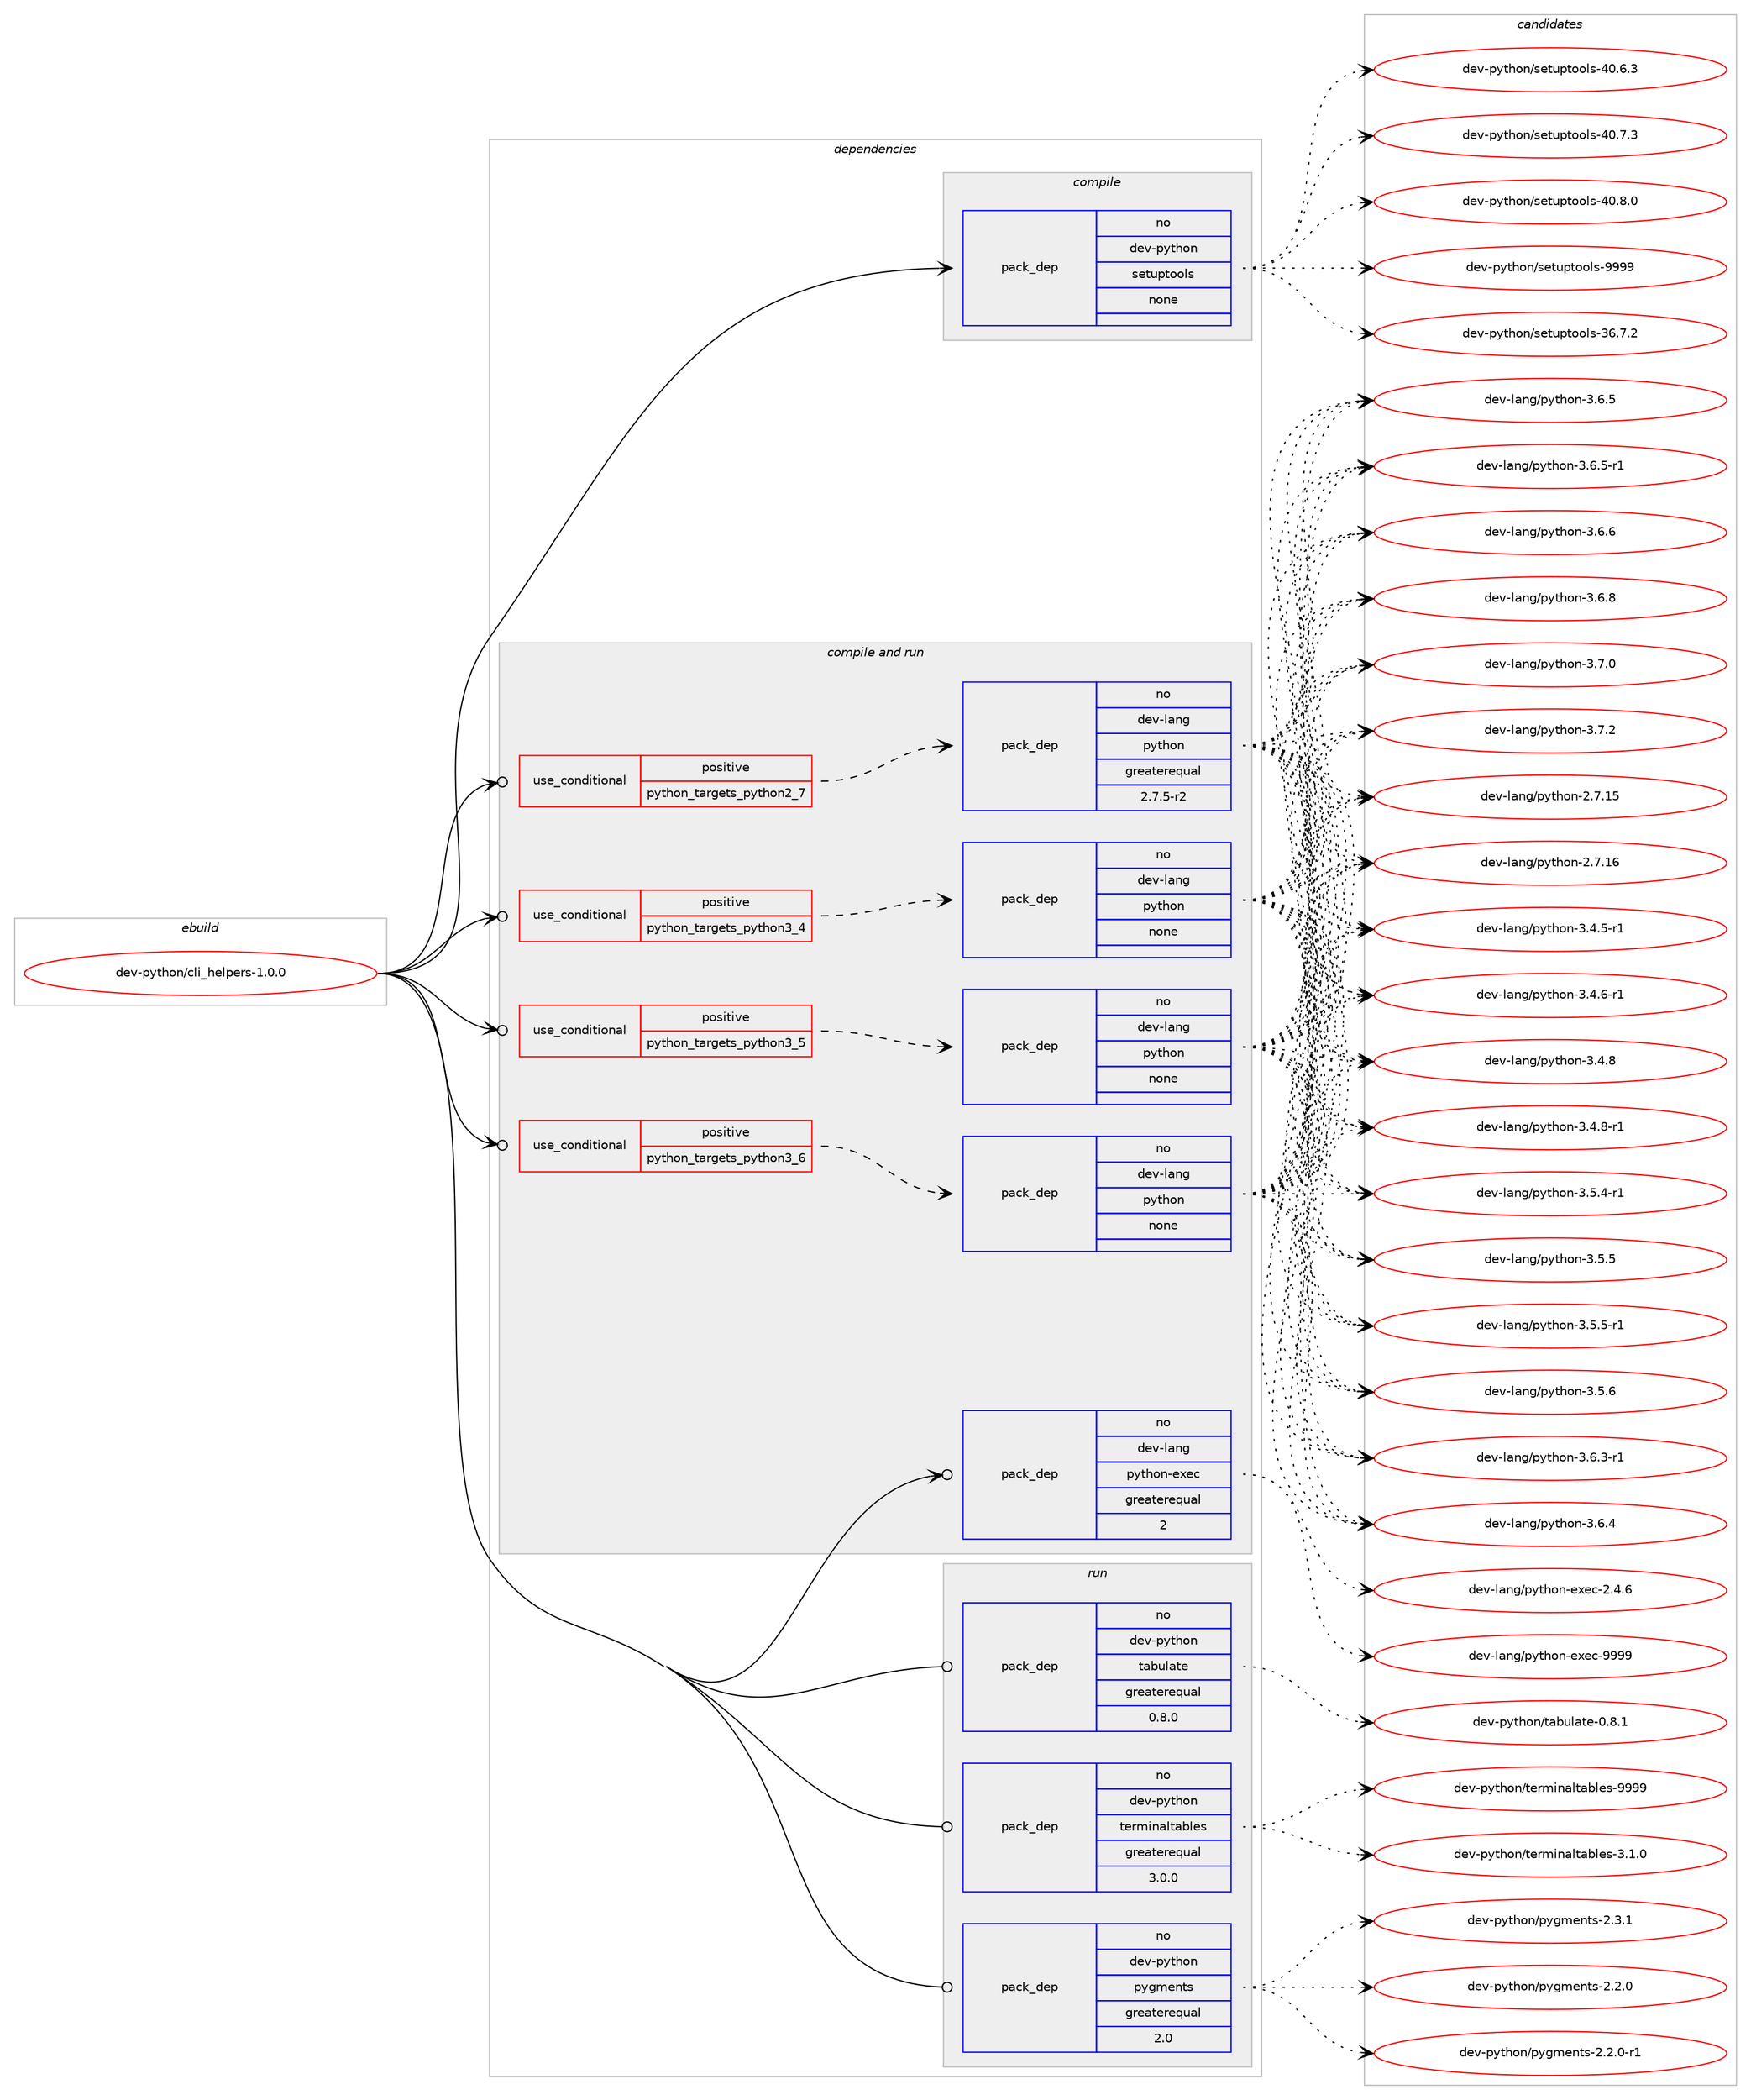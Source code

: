 digraph prolog {

# *************
# Graph options
# *************

newrank=true;
concentrate=true;
compound=true;
graph [rankdir=LR,fontname=Helvetica,fontsize=10,ranksep=1.5];#, ranksep=2.5, nodesep=0.2];
edge  [arrowhead=vee];
node  [fontname=Helvetica,fontsize=10];

# **********
# The ebuild
# **********

subgraph cluster_leftcol {
color=gray;
rank=same;
label=<<i>ebuild</i>>;
id [label="dev-python/cli_helpers-1.0.0", color=red, width=4, href="../dev-python/cli_helpers-1.0.0.svg"];
}

# ****************
# The dependencies
# ****************

subgraph cluster_midcol {
color=gray;
label=<<i>dependencies</i>>;
subgraph cluster_compile {
fillcolor="#eeeeee";
style=filled;
label=<<i>compile</i>>;
subgraph pack1007755 {
dependency1403368 [label=<<TABLE BORDER="0" CELLBORDER="1" CELLSPACING="0" CELLPADDING="4" WIDTH="220"><TR><TD ROWSPAN="6" CELLPADDING="30">pack_dep</TD></TR><TR><TD WIDTH="110">no</TD></TR><TR><TD>dev-python</TD></TR><TR><TD>setuptools</TD></TR><TR><TD>none</TD></TR><TR><TD></TD></TR></TABLE>>, shape=none, color=blue];
}
id:e -> dependency1403368:w [weight=20,style="solid",arrowhead="vee"];
}
subgraph cluster_compileandrun {
fillcolor="#eeeeee";
style=filled;
label=<<i>compile and run</i>>;
subgraph cond372378 {
dependency1403369 [label=<<TABLE BORDER="0" CELLBORDER="1" CELLSPACING="0" CELLPADDING="4"><TR><TD ROWSPAN="3" CELLPADDING="10">use_conditional</TD></TR><TR><TD>positive</TD></TR><TR><TD>python_targets_python2_7</TD></TR></TABLE>>, shape=none, color=red];
subgraph pack1007756 {
dependency1403370 [label=<<TABLE BORDER="0" CELLBORDER="1" CELLSPACING="0" CELLPADDING="4" WIDTH="220"><TR><TD ROWSPAN="6" CELLPADDING="30">pack_dep</TD></TR><TR><TD WIDTH="110">no</TD></TR><TR><TD>dev-lang</TD></TR><TR><TD>python</TD></TR><TR><TD>greaterequal</TD></TR><TR><TD>2.7.5-r2</TD></TR></TABLE>>, shape=none, color=blue];
}
dependency1403369:e -> dependency1403370:w [weight=20,style="dashed",arrowhead="vee"];
}
id:e -> dependency1403369:w [weight=20,style="solid",arrowhead="odotvee"];
subgraph cond372379 {
dependency1403371 [label=<<TABLE BORDER="0" CELLBORDER="1" CELLSPACING="0" CELLPADDING="4"><TR><TD ROWSPAN="3" CELLPADDING="10">use_conditional</TD></TR><TR><TD>positive</TD></TR><TR><TD>python_targets_python3_4</TD></TR></TABLE>>, shape=none, color=red];
subgraph pack1007757 {
dependency1403372 [label=<<TABLE BORDER="0" CELLBORDER="1" CELLSPACING="0" CELLPADDING="4" WIDTH="220"><TR><TD ROWSPAN="6" CELLPADDING="30">pack_dep</TD></TR><TR><TD WIDTH="110">no</TD></TR><TR><TD>dev-lang</TD></TR><TR><TD>python</TD></TR><TR><TD>none</TD></TR><TR><TD></TD></TR></TABLE>>, shape=none, color=blue];
}
dependency1403371:e -> dependency1403372:w [weight=20,style="dashed",arrowhead="vee"];
}
id:e -> dependency1403371:w [weight=20,style="solid",arrowhead="odotvee"];
subgraph cond372380 {
dependency1403373 [label=<<TABLE BORDER="0" CELLBORDER="1" CELLSPACING="0" CELLPADDING="4"><TR><TD ROWSPAN="3" CELLPADDING="10">use_conditional</TD></TR><TR><TD>positive</TD></TR><TR><TD>python_targets_python3_5</TD></TR></TABLE>>, shape=none, color=red];
subgraph pack1007758 {
dependency1403374 [label=<<TABLE BORDER="0" CELLBORDER="1" CELLSPACING="0" CELLPADDING="4" WIDTH="220"><TR><TD ROWSPAN="6" CELLPADDING="30">pack_dep</TD></TR><TR><TD WIDTH="110">no</TD></TR><TR><TD>dev-lang</TD></TR><TR><TD>python</TD></TR><TR><TD>none</TD></TR><TR><TD></TD></TR></TABLE>>, shape=none, color=blue];
}
dependency1403373:e -> dependency1403374:w [weight=20,style="dashed",arrowhead="vee"];
}
id:e -> dependency1403373:w [weight=20,style="solid",arrowhead="odotvee"];
subgraph cond372381 {
dependency1403375 [label=<<TABLE BORDER="0" CELLBORDER="1" CELLSPACING="0" CELLPADDING="4"><TR><TD ROWSPAN="3" CELLPADDING="10">use_conditional</TD></TR><TR><TD>positive</TD></TR><TR><TD>python_targets_python3_6</TD></TR></TABLE>>, shape=none, color=red];
subgraph pack1007759 {
dependency1403376 [label=<<TABLE BORDER="0" CELLBORDER="1" CELLSPACING="0" CELLPADDING="4" WIDTH="220"><TR><TD ROWSPAN="6" CELLPADDING="30">pack_dep</TD></TR><TR><TD WIDTH="110">no</TD></TR><TR><TD>dev-lang</TD></TR><TR><TD>python</TD></TR><TR><TD>none</TD></TR><TR><TD></TD></TR></TABLE>>, shape=none, color=blue];
}
dependency1403375:e -> dependency1403376:w [weight=20,style="dashed",arrowhead="vee"];
}
id:e -> dependency1403375:w [weight=20,style="solid",arrowhead="odotvee"];
subgraph pack1007760 {
dependency1403377 [label=<<TABLE BORDER="0" CELLBORDER="1" CELLSPACING="0" CELLPADDING="4" WIDTH="220"><TR><TD ROWSPAN="6" CELLPADDING="30">pack_dep</TD></TR><TR><TD WIDTH="110">no</TD></TR><TR><TD>dev-lang</TD></TR><TR><TD>python-exec</TD></TR><TR><TD>greaterequal</TD></TR><TR><TD>2</TD></TR></TABLE>>, shape=none, color=blue];
}
id:e -> dependency1403377:w [weight=20,style="solid",arrowhead="odotvee"];
}
subgraph cluster_run {
fillcolor="#eeeeee";
style=filled;
label=<<i>run</i>>;
subgraph pack1007761 {
dependency1403378 [label=<<TABLE BORDER="0" CELLBORDER="1" CELLSPACING="0" CELLPADDING="4" WIDTH="220"><TR><TD ROWSPAN="6" CELLPADDING="30">pack_dep</TD></TR><TR><TD WIDTH="110">no</TD></TR><TR><TD>dev-python</TD></TR><TR><TD>pygments</TD></TR><TR><TD>greaterequal</TD></TR><TR><TD>2.0</TD></TR></TABLE>>, shape=none, color=blue];
}
id:e -> dependency1403378:w [weight=20,style="solid",arrowhead="odot"];
subgraph pack1007762 {
dependency1403379 [label=<<TABLE BORDER="0" CELLBORDER="1" CELLSPACING="0" CELLPADDING="4" WIDTH="220"><TR><TD ROWSPAN="6" CELLPADDING="30">pack_dep</TD></TR><TR><TD WIDTH="110">no</TD></TR><TR><TD>dev-python</TD></TR><TR><TD>tabulate</TD></TR><TR><TD>greaterequal</TD></TR><TR><TD>0.8.0</TD></TR></TABLE>>, shape=none, color=blue];
}
id:e -> dependency1403379:w [weight=20,style="solid",arrowhead="odot"];
subgraph pack1007763 {
dependency1403380 [label=<<TABLE BORDER="0" CELLBORDER="1" CELLSPACING="0" CELLPADDING="4" WIDTH="220"><TR><TD ROWSPAN="6" CELLPADDING="30">pack_dep</TD></TR><TR><TD WIDTH="110">no</TD></TR><TR><TD>dev-python</TD></TR><TR><TD>terminaltables</TD></TR><TR><TD>greaterequal</TD></TR><TR><TD>3.0.0</TD></TR></TABLE>>, shape=none, color=blue];
}
id:e -> dependency1403380:w [weight=20,style="solid",arrowhead="odot"];
}
}

# **************
# The candidates
# **************

subgraph cluster_choices {
rank=same;
color=gray;
label=<<i>candidates</i>>;

subgraph choice1007755 {
color=black;
nodesep=1;
choice100101118451121211161041111104711510111611711211611111110811545515446554650 [label="dev-python/setuptools-36.7.2", color=red, width=4,href="../dev-python/setuptools-36.7.2.svg"];
choice100101118451121211161041111104711510111611711211611111110811545524846544651 [label="dev-python/setuptools-40.6.3", color=red, width=4,href="../dev-python/setuptools-40.6.3.svg"];
choice100101118451121211161041111104711510111611711211611111110811545524846554651 [label="dev-python/setuptools-40.7.3", color=red, width=4,href="../dev-python/setuptools-40.7.3.svg"];
choice100101118451121211161041111104711510111611711211611111110811545524846564648 [label="dev-python/setuptools-40.8.0", color=red, width=4,href="../dev-python/setuptools-40.8.0.svg"];
choice10010111845112121116104111110471151011161171121161111111081154557575757 [label="dev-python/setuptools-9999", color=red, width=4,href="../dev-python/setuptools-9999.svg"];
dependency1403368:e -> choice100101118451121211161041111104711510111611711211611111110811545515446554650:w [style=dotted,weight="100"];
dependency1403368:e -> choice100101118451121211161041111104711510111611711211611111110811545524846544651:w [style=dotted,weight="100"];
dependency1403368:e -> choice100101118451121211161041111104711510111611711211611111110811545524846554651:w [style=dotted,weight="100"];
dependency1403368:e -> choice100101118451121211161041111104711510111611711211611111110811545524846564648:w [style=dotted,weight="100"];
dependency1403368:e -> choice10010111845112121116104111110471151011161171121161111111081154557575757:w [style=dotted,weight="100"];
}
subgraph choice1007756 {
color=black;
nodesep=1;
choice10010111845108971101034711212111610411111045504655464953 [label="dev-lang/python-2.7.15", color=red, width=4,href="../dev-lang/python-2.7.15.svg"];
choice10010111845108971101034711212111610411111045504655464954 [label="dev-lang/python-2.7.16", color=red, width=4,href="../dev-lang/python-2.7.16.svg"];
choice1001011184510897110103471121211161041111104551465246534511449 [label="dev-lang/python-3.4.5-r1", color=red, width=4,href="../dev-lang/python-3.4.5-r1.svg"];
choice1001011184510897110103471121211161041111104551465246544511449 [label="dev-lang/python-3.4.6-r1", color=red, width=4,href="../dev-lang/python-3.4.6-r1.svg"];
choice100101118451089711010347112121116104111110455146524656 [label="dev-lang/python-3.4.8", color=red, width=4,href="../dev-lang/python-3.4.8.svg"];
choice1001011184510897110103471121211161041111104551465246564511449 [label="dev-lang/python-3.4.8-r1", color=red, width=4,href="../dev-lang/python-3.4.8-r1.svg"];
choice1001011184510897110103471121211161041111104551465346524511449 [label="dev-lang/python-3.5.4-r1", color=red, width=4,href="../dev-lang/python-3.5.4-r1.svg"];
choice100101118451089711010347112121116104111110455146534653 [label="dev-lang/python-3.5.5", color=red, width=4,href="../dev-lang/python-3.5.5.svg"];
choice1001011184510897110103471121211161041111104551465346534511449 [label="dev-lang/python-3.5.5-r1", color=red, width=4,href="../dev-lang/python-3.5.5-r1.svg"];
choice100101118451089711010347112121116104111110455146534654 [label="dev-lang/python-3.5.6", color=red, width=4,href="../dev-lang/python-3.5.6.svg"];
choice1001011184510897110103471121211161041111104551465446514511449 [label="dev-lang/python-3.6.3-r1", color=red, width=4,href="../dev-lang/python-3.6.3-r1.svg"];
choice100101118451089711010347112121116104111110455146544652 [label="dev-lang/python-3.6.4", color=red, width=4,href="../dev-lang/python-3.6.4.svg"];
choice100101118451089711010347112121116104111110455146544653 [label="dev-lang/python-3.6.5", color=red, width=4,href="../dev-lang/python-3.6.5.svg"];
choice1001011184510897110103471121211161041111104551465446534511449 [label="dev-lang/python-3.6.5-r1", color=red, width=4,href="../dev-lang/python-3.6.5-r1.svg"];
choice100101118451089711010347112121116104111110455146544654 [label="dev-lang/python-3.6.6", color=red, width=4,href="../dev-lang/python-3.6.6.svg"];
choice100101118451089711010347112121116104111110455146544656 [label="dev-lang/python-3.6.8", color=red, width=4,href="../dev-lang/python-3.6.8.svg"];
choice100101118451089711010347112121116104111110455146554648 [label="dev-lang/python-3.7.0", color=red, width=4,href="../dev-lang/python-3.7.0.svg"];
choice100101118451089711010347112121116104111110455146554650 [label="dev-lang/python-3.7.2", color=red, width=4,href="../dev-lang/python-3.7.2.svg"];
dependency1403370:e -> choice10010111845108971101034711212111610411111045504655464953:w [style=dotted,weight="100"];
dependency1403370:e -> choice10010111845108971101034711212111610411111045504655464954:w [style=dotted,weight="100"];
dependency1403370:e -> choice1001011184510897110103471121211161041111104551465246534511449:w [style=dotted,weight="100"];
dependency1403370:e -> choice1001011184510897110103471121211161041111104551465246544511449:w [style=dotted,weight="100"];
dependency1403370:e -> choice100101118451089711010347112121116104111110455146524656:w [style=dotted,weight="100"];
dependency1403370:e -> choice1001011184510897110103471121211161041111104551465246564511449:w [style=dotted,weight="100"];
dependency1403370:e -> choice1001011184510897110103471121211161041111104551465346524511449:w [style=dotted,weight="100"];
dependency1403370:e -> choice100101118451089711010347112121116104111110455146534653:w [style=dotted,weight="100"];
dependency1403370:e -> choice1001011184510897110103471121211161041111104551465346534511449:w [style=dotted,weight="100"];
dependency1403370:e -> choice100101118451089711010347112121116104111110455146534654:w [style=dotted,weight="100"];
dependency1403370:e -> choice1001011184510897110103471121211161041111104551465446514511449:w [style=dotted,weight="100"];
dependency1403370:e -> choice100101118451089711010347112121116104111110455146544652:w [style=dotted,weight="100"];
dependency1403370:e -> choice100101118451089711010347112121116104111110455146544653:w [style=dotted,weight="100"];
dependency1403370:e -> choice1001011184510897110103471121211161041111104551465446534511449:w [style=dotted,weight="100"];
dependency1403370:e -> choice100101118451089711010347112121116104111110455146544654:w [style=dotted,weight="100"];
dependency1403370:e -> choice100101118451089711010347112121116104111110455146544656:w [style=dotted,weight="100"];
dependency1403370:e -> choice100101118451089711010347112121116104111110455146554648:w [style=dotted,weight="100"];
dependency1403370:e -> choice100101118451089711010347112121116104111110455146554650:w [style=dotted,weight="100"];
}
subgraph choice1007757 {
color=black;
nodesep=1;
choice10010111845108971101034711212111610411111045504655464953 [label="dev-lang/python-2.7.15", color=red, width=4,href="../dev-lang/python-2.7.15.svg"];
choice10010111845108971101034711212111610411111045504655464954 [label="dev-lang/python-2.7.16", color=red, width=4,href="../dev-lang/python-2.7.16.svg"];
choice1001011184510897110103471121211161041111104551465246534511449 [label="dev-lang/python-3.4.5-r1", color=red, width=4,href="../dev-lang/python-3.4.5-r1.svg"];
choice1001011184510897110103471121211161041111104551465246544511449 [label="dev-lang/python-3.4.6-r1", color=red, width=4,href="../dev-lang/python-3.4.6-r1.svg"];
choice100101118451089711010347112121116104111110455146524656 [label="dev-lang/python-3.4.8", color=red, width=4,href="../dev-lang/python-3.4.8.svg"];
choice1001011184510897110103471121211161041111104551465246564511449 [label="dev-lang/python-3.4.8-r1", color=red, width=4,href="../dev-lang/python-3.4.8-r1.svg"];
choice1001011184510897110103471121211161041111104551465346524511449 [label="dev-lang/python-3.5.4-r1", color=red, width=4,href="../dev-lang/python-3.5.4-r1.svg"];
choice100101118451089711010347112121116104111110455146534653 [label="dev-lang/python-3.5.5", color=red, width=4,href="../dev-lang/python-3.5.5.svg"];
choice1001011184510897110103471121211161041111104551465346534511449 [label="dev-lang/python-3.5.5-r1", color=red, width=4,href="../dev-lang/python-3.5.5-r1.svg"];
choice100101118451089711010347112121116104111110455146534654 [label="dev-lang/python-3.5.6", color=red, width=4,href="../dev-lang/python-3.5.6.svg"];
choice1001011184510897110103471121211161041111104551465446514511449 [label="dev-lang/python-3.6.3-r1", color=red, width=4,href="../dev-lang/python-3.6.3-r1.svg"];
choice100101118451089711010347112121116104111110455146544652 [label="dev-lang/python-3.6.4", color=red, width=4,href="../dev-lang/python-3.6.4.svg"];
choice100101118451089711010347112121116104111110455146544653 [label="dev-lang/python-3.6.5", color=red, width=4,href="../dev-lang/python-3.6.5.svg"];
choice1001011184510897110103471121211161041111104551465446534511449 [label="dev-lang/python-3.6.5-r1", color=red, width=4,href="../dev-lang/python-3.6.5-r1.svg"];
choice100101118451089711010347112121116104111110455146544654 [label="dev-lang/python-3.6.6", color=red, width=4,href="../dev-lang/python-3.6.6.svg"];
choice100101118451089711010347112121116104111110455146544656 [label="dev-lang/python-3.6.8", color=red, width=4,href="../dev-lang/python-3.6.8.svg"];
choice100101118451089711010347112121116104111110455146554648 [label="dev-lang/python-3.7.0", color=red, width=4,href="../dev-lang/python-3.7.0.svg"];
choice100101118451089711010347112121116104111110455146554650 [label="dev-lang/python-3.7.2", color=red, width=4,href="../dev-lang/python-3.7.2.svg"];
dependency1403372:e -> choice10010111845108971101034711212111610411111045504655464953:w [style=dotted,weight="100"];
dependency1403372:e -> choice10010111845108971101034711212111610411111045504655464954:w [style=dotted,weight="100"];
dependency1403372:e -> choice1001011184510897110103471121211161041111104551465246534511449:w [style=dotted,weight="100"];
dependency1403372:e -> choice1001011184510897110103471121211161041111104551465246544511449:w [style=dotted,weight="100"];
dependency1403372:e -> choice100101118451089711010347112121116104111110455146524656:w [style=dotted,weight="100"];
dependency1403372:e -> choice1001011184510897110103471121211161041111104551465246564511449:w [style=dotted,weight="100"];
dependency1403372:e -> choice1001011184510897110103471121211161041111104551465346524511449:w [style=dotted,weight="100"];
dependency1403372:e -> choice100101118451089711010347112121116104111110455146534653:w [style=dotted,weight="100"];
dependency1403372:e -> choice1001011184510897110103471121211161041111104551465346534511449:w [style=dotted,weight="100"];
dependency1403372:e -> choice100101118451089711010347112121116104111110455146534654:w [style=dotted,weight="100"];
dependency1403372:e -> choice1001011184510897110103471121211161041111104551465446514511449:w [style=dotted,weight="100"];
dependency1403372:e -> choice100101118451089711010347112121116104111110455146544652:w [style=dotted,weight="100"];
dependency1403372:e -> choice100101118451089711010347112121116104111110455146544653:w [style=dotted,weight="100"];
dependency1403372:e -> choice1001011184510897110103471121211161041111104551465446534511449:w [style=dotted,weight="100"];
dependency1403372:e -> choice100101118451089711010347112121116104111110455146544654:w [style=dotted,weight="100"];
dependency1403372:e -> choice100101118451089711010347112121116104111110455146544656:w [style=dotted,weight="100"];
dependency1403372:e -> choice100101118451089711010347112121116104111110455146554648:w [style=dotted,weight="100"];
dependency1403372:e -> choice100101118451089711010347112121116104111110455146554650:w [style=dotted,weight="100"];
}
subgraph choice1007758 {
color=black;
nodesep=1;
choice10010111845108971101034711212111610411111045504655464953 [label="dev-lang/python-2.7.15", color=red, width=4,href="../dev-lang/python-2.7.15.svg"];
choice10010111845108971101034711212111610411111045504655464954 [label="dev-lang/python-2.7.16", color=red, width=4,href="../dev-lang/python-2.7.16.svg"];
choice1001011184510897110103471121211161041111104551465246534511449 [label="dev-lang/python-3.4.5-r1", color=red, width=4,href="../dev-lang/python-3.4.5-r1.svg"];
choice1001011184510897110103471121211161041111104551465246544511449 [label="dev-lang/python-3.4.6-r1", color=red, width=4,href="../dev-lang/python-3.4.6-r1.svg"];
choice100101118451089711010347112121116104111110455146524656 [label="dev-lang/python-3.4.8", color=red, width=4,href="../dev-lang/python-3.4.8.svg"];
choice1001011184510897110103471121211161041111104551465246564511449 [label="dev-lang/python-3.4.8-r1", color=red, width=4,href="../dev-lang/python-3.4.8-r1.svg"];
choice1001011184510897110103471121211161041111104551465346524511449 [label="dev-lang/python-3.5.4-r1", color=red, width=4,href="../dev-lang/python-3.5.4-r1.svg"];
choice100101118451089711010347112121116104111110455146534653 [label="dev-lang/python-3.5.5", color=red, width=4,href="../dev-lang/python-3.5.5.svg"];
choice1001011184510897110103471121211161041111104551465346534511449 [label="dev-lang/python-3.5.5-r1", color=red, width=4,href="../dev-lang/python-3.5.5-r1.svg"];
choice100101118451089711010347112121116104111110455146534654 [label="dev-lang/python-3.5.6", color=red, width=4,href="../dev-lang/python-3.5.6.svg"];
choice1001011184510897110103471121211161041111104551465446514511449 [label="dev-lang/python-3.6.3-r1", color=red, width=4,href="../dev-lang/python-3.6.3-r1.svg"];
choice100101118451089711010347112121116104111110455146544652 [label="dev-lang/python-3.6.4", color=red, width=4,href="../dev-lang/python-3.6.4.svg"];
choice100101118451089711010347112121116104111110455146544653 [label="dev-lang/python-3.6.5", color=red, width=4,href="../dev-lang/python-3.6.5.svg"];
choice1001011184510897110103471121211161041111104551465446534511449 [label="dev-lang/python-3.6.5-r1", color=red, width=4,href="../dev-lang/python-3.6.5-r1.svg"];
choice100101118451089711010347112121116104111110455146544654 [label="dev-lang/python-3.6.6", color=red, width=4,href="../dev-lang/python-3.6.6.svg"];
choice100101118451089711010347112121116104111110455146544656 [label="dev-lang/python-3.6.8", color=red, width=4,href="../dev-lang/python-3.6.8.svg"];
choice100101118451089711010347112121116104111110455146554648 [label="dev-lang/python-3.7.0", color=red, width=4,href="../dev-lang/python-3.7.0.svg"];
choice100101118451089711010347112121116104111110455146554650 [label="dev-lang/python-3.7.2", color=red, width=4,href="../dev-lang/python-3.7.2.svg"];
dependency1403374:e -> choice10010111845108971101034711212111610411111045504655464953:w [style=dotted,weight="100"];
dependency1403374:e -> choice10010111845108971101034711212111610411111045504655464954:w [style=dotted,weight="100"];
dependency1403374:e -> choice1001011184510897110103471121211161041111104551465246534511449:w [style=dotted,weight="100"];
dependency1403374:e -> choice1001011184510897110103471121211161041111104551465246544511449:w [style=dotted,weight="100"];
dependency1403374:e -> choice100101118451089711010347112121116104111110455146524656:w [style=dotted,weight="100"];
dependency1403374:e -> choice1001011184510897110103471121211161041111104551465246564511449:w [style=dotted,weight="100"];
dependency1403374:e -> choice1001011184510897110103471121211161041111104551465346524511449:w [style=dotted,weight="100"];
dependency1403374:e -> choice100101118451089711010347112121116104111110455146534653:w [style=dotted,weight="100"];
dependency1403374:e -> choice1001011184510897110103471121211161041111104551465346534511449:w [style=dotted,weight="100"];
dependency1403374:e -> choice100101118451089711010347112121116104111110455146534654:w [style=dotted,weight="100"];
dependency1403374:e -> choice1001011184510897110103471121211161041111104551465446514511449:w [style=dotted,weight="100"];
dependency1403374:e -> choice100101118451089711010347112121116104111110455146544652:w [style=dotted,weight="100"];
dependency1403374:e -> choice100101118451089711010347112121116104111110455146544653:w [style=dotted,weight="100"];
dependency1403374:e -> choice1001011184510897110103471121211161041111104551465446534511449:w [style=dotted,weight="100"];
dependency1403374:e -> choice100101118451089711010347112121116104111110455146544654:w [style=dotted,weight="100"];
dependency1403374:e -> choice100101118451089711010347112121116104111110455146544656:w [style=dotted,weight="100"];
dependency1403374:e -> choice100101118451089711010347112121116104111110455146554648:w [style=dotted,weight="100"];
dependency1403374:e -> choice100101118451089711010347112121116104111110455146554650:w [style=dotted,weight="100"];
}
subgraph choice1007759 {
color=black;
nodesep=1;
choice10010111845108971101034711212111610411111045504655464953 [label="dev-lang/python-2.7.15", color=red, width=4,href="../dev-lang/python-2.7.15.svg"];
choice10010111845108971101034711212111610411111045504655464954 [label="dev-lang/python-2.7.16", color=red, width=4,href="../dev-lang/python-2.7.16.svg"];
choice1001011184510897110103471121211161041111104551465246534511449 [label="dev-lang/python-3.4.5-r1", color=red, width=4,href="../dev-lang/python-3.4.5-r1.svg"];
choice1001011184510897110103471121211161041111104551465246544511449 [label="dev-lang/python-3.4.6-r1", color=red, width=4,href="../dev-lang/python-3.4.6-r1.svg"];
choice100101118451089711010347112121116104111110455146524656 [label="dev-lang/python-3.4.8", color=red, width=4,href="../dev-lang/python-3.4.8.svg"];
choice1001011184510897110103471121211161041111104551465246564511449 [label="dev-lang/python-3.4.8-r1", color=red, width=4,href="../dev-lang/python-3.4.8-r1.svg"];
choice1001011184510897110103471121211161041111104551465346524511449 [label="dev-lang/python-3.5.4-r1", color=red, width=4,href="../dev-lang/python-3.5.4-r1.svg"];
choice100101118451089711010347112121116104111110455146534653 [label="dev-lang/python-3.5.5", color=red, width=4,href="../dev-lang/python-3.5.5.svg"];
choice1001011184510897110103471121211161041111104551465346534511449 [label="dev-lang/python-3.5.5-r1", color=red, width=4,href="../dev-lang/python-3.5.5-r1.svg"];
choice100101118451089711010347112121116104111110455146534654 [label="dev-lang/python-3.5.6", color=red, width=4,href="../dev-lang/python-3.5.6.svg"];
choice1001011184510897110103471121211161041111104551465446514511449 [label="dev-lang/python-3.6.3-r1", color=red, width=4,href="../dev-lang/python-3.6.3-r1.svg"];
choice100101118451089711010347112121116104111110455146544652 [label="dev-lang/python-3.6.4", color=red, width=4,href="../dev-lang/python-3.6.4.svg"];
choice100101118451089711010347112121116104111110455146544653 [label="dev-lang/python-3.6.5", color=red, width=4,href="../dev-lang/python-3.6.5.svg"];
choice1001011184510897110103471121211161041111104551465446534511449 [label="dev-lang/python-3.6.5-r1", color=red, width=4,href="../dev-lang/python-3.6.5-r1.svg"];
choice100101118451089711010347112121116104111110455146544654 [label="dev-lang/python-3.6.6", color=red, width=4,href="../dev-lang/python-3.6.6.svg"];
choice100101118451089711010347112121116104111110455146544656 [label="dev-lang/python-3.6.8", color=red, width=4,href="../dev-lang/python-3.6.8.svg"];
choice100101118451089711010347112121116104111110455146554648 [label="dev-lang/python-3.7.0", color=red, width=4,href="../dev-lang/python-3.7.0.svg"];
choice100101118451089711010347112121116104111110455146554650 [label="dev-lang/python-3.7.2", color=red, width=4,href="../dev-lang/python-3.7.2.svg"];
dependency1403376:e -> choice10010111845108971101034711212111610411111045504655464953:w [style=dotted,weight="100"];
dependency1403376:e -> choice10010111845108971101034711212111610411111045504655464954:w [style=dotted,weight="100"];
dependency1403376:e -> choice1001011184510897110103471121211161041111104551465246534511449:w [style=dotted,weight="100"];
dependency1403376:e -> choice1001011184510897110103471121211161041111104551465246544511449:w [style=dotted,weight="100"];
dependency1403376:e -> choice100101118451089711010347112121116104111110455146524656:w [style=dotted,weight="100"];
dependency1403376:e -> choice1001011184510897110103471121211161041111104551465246564511449:w [style=dotted,weight="100"];
dependency1403376:e -> choice1001011184510897110103471121211161041111104551465346524511449:w [style=dotted,weight="100"];
dependency1403376:e -> choice100101118451089711010347112121116104111110455146534653:w [style=dotted,weight="100"];
dependency1403376:e -> choice1001011184510897110103471121211161041111104551465346534511449:w [style=dotted,weight="100"];
dependency1403376:e -> choice100101118451089711010347112121116104111110455146534654:w [style=dotted,weight="100"];
dependency1403376:e -> choice1001011184510897110103471121211161041111104551465446514511449:w [style=dotted,weight="100"];
dependency1403376:e -> choice100101118451089711010347112121116104111110455146544652:w [style=dotted,weight="100"];
dependency1403376:e -> choice100101118451089711010347112121116104111110455146544653:w [style=dotted,weight="100"];
dependency1403376:e -> choice1001011184510897110103471121211161041111104551465446534511449:w [style=dotted,weight="100"];
dependency1403376:e -> choice100101118451089711010347112121116104111110455146544654:w [style=dotted,weight="100"];
dependency1403376:e -> choice100101118451089711010347112121116104111110455146544656:w [style=dotted,weight="100"];
dependency1403376:e -> choice100101118451089711010347112121116104111110455146554648:w [style=dotted,weight="100"];
dependency1403376:e -> choice100101118451089711010347112121116104111110455146554650:w [style=dotted,weight="100"];
}
subgraph choice1007760 {
color=black;
nodesep=1;
choice1001011184510897110103471121211161041111104510112010199455046524654 [label="dev-lang/python-exec-2.4.6", color=red, width=4,href="../dev-lang/python-exec-2.4.6.svg"];
choice10010111845108971101034711212111610411111045101120101994557575757 [label="dev-lang/python-exec-9999", color=red, width=4,href="../dev-lang/python-exec-9999.svg"];
dependency1403377:e -> choice1001011184510897110103471121211161041111104510112010199455046524654:w [style=dotted,weight="100"];
dependency1403377:e -> choice10010111845108971101034711212111610411111045101120101994557575757:w [style=dotted,weight="100"];
}
subgraph choice1007761 {
color=black;
nodesep=1;
choice1001011184511212111610411111047112121103109101110116115455046504648 [label="dev-python/pygments-2.2.0", color=red, width=4,href="../dev-python/pygments-2.2.0.svg"];
choice10010111845112121116104111110471121211031091011101161154550465046484511449 [label="dev-python/pygments-2.2.0-r1", color=red, width=4,href="../dev-python/pygments-2.2.0-r1.svg"];
choice1001011184511212111610411111047112121103109101110116115455046514649 [label="dev-python/pygments-2.3.1", color=red, width=4,href="../dev-python/pygments-2.3.1.svg"];
dependency1403378:e -> choice1001011184511212111610411111047112121103109101110116115455046504648:w [style=dotted,weight="100"];
dependency1403378:e -> choice10010111845112121116104111110471121211031091011101161154550465046484511449:w [style=dotted,weight="100"];
dependency1403378:e -> choice1001011184511212111610411111047112121103109101110116115455046514649:w [style=dotted,weight="100"];
}
subgraph choice1007762 {
color=black;
nodesep=1;
choice1001011184511212111610411111047116979811710897116101454846564649 [label="dev-python/tabulate-0.8.1", color=red, width=4,href="../dev-python/tabulate-0.8.1.svg"];
dependency1403379:e -> choice1001011184511212111610411111047116979811710897116101454846564649:w [style=dotted,weight="100"];
}
subgraph choice1007763 {
color=black;
nodesep=1;
choice1001011184511212111610411111047116101114109105110971081169798108101115455146494648 [label="dev-python/terminaltables-3.1.0", color=red, width=4,href="../dev-python/terminaltables-3.1.0.svg"];
choice10010111845112121116104111110471161011141091051109710811697981081011154557575757 [label="dev-python/terminaltables-9999", color=red, width=4,href="../dev-python/terminaltables-9999.svg"];
dependency1403380:e -> choice1001011184511212111610411111047116101114109105110971081169798108101115455146494648:w [style=dotted,weight="100"];
dependency1403380:e -> choice10010111845112121116104111110471161011141091051109710811697981081011154557575757:w [style=dotted,weight="100"];
}
}

}

